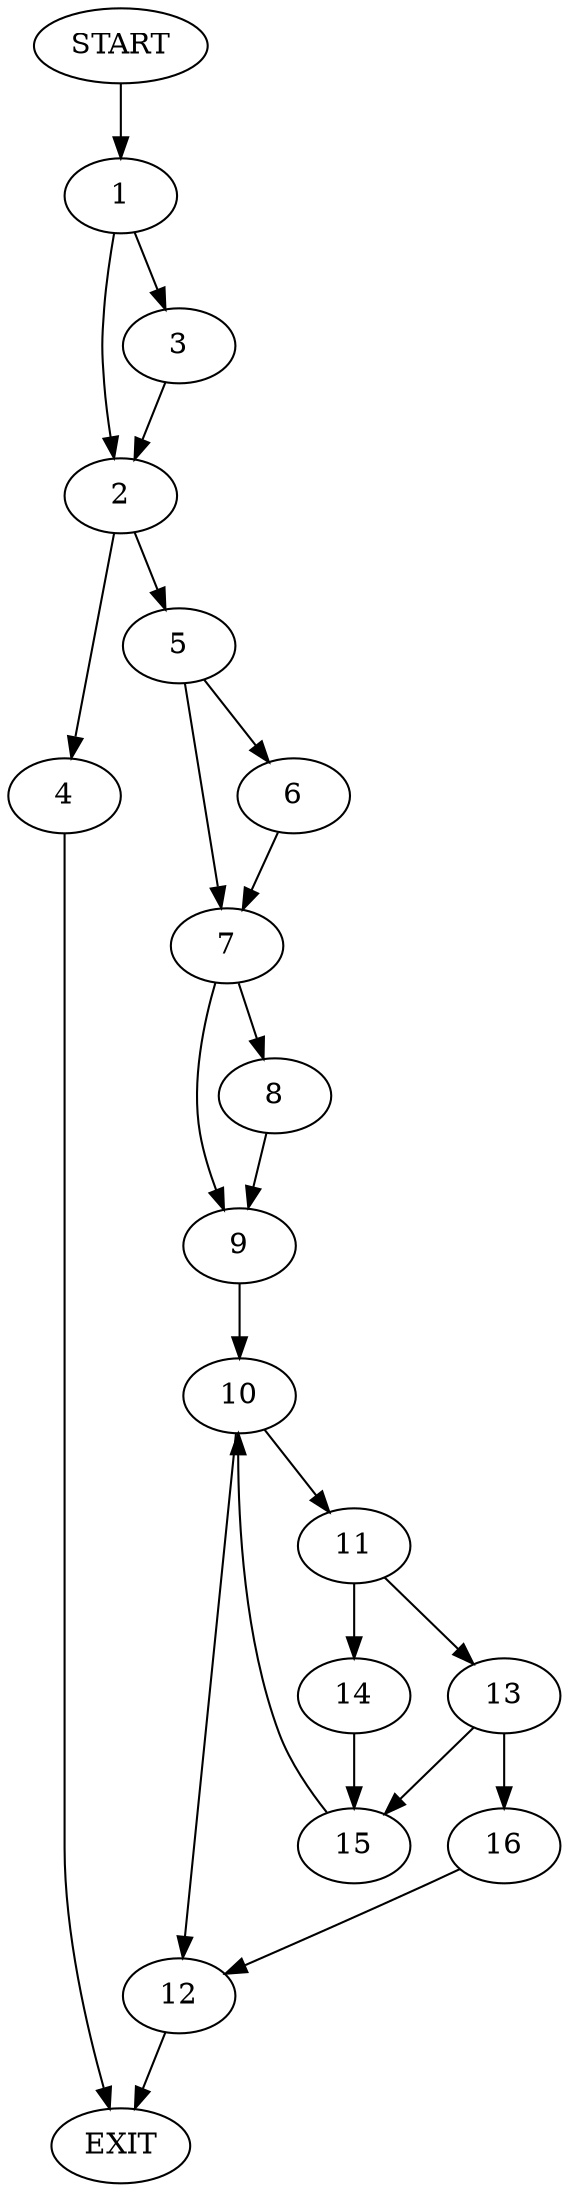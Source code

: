 digraph {
0 [label="START"]
17 [label="EXIT"]
0 -> 1
1 -> 2
1 -> 3
2 -> 4
2 -> 5
3 -> 2
5 -> 6
5 -> 7
4 -> 17
6 -> 7
7 -> 8
7 -> 9
9 -> 10
8 -> 9
10 -> 11
10 -> 12
12 -> 17
11 -> 13
11 -> 14
14 -> 15
13 -> 15
13 -> 16
15 -> 10
16 -> 12
}
